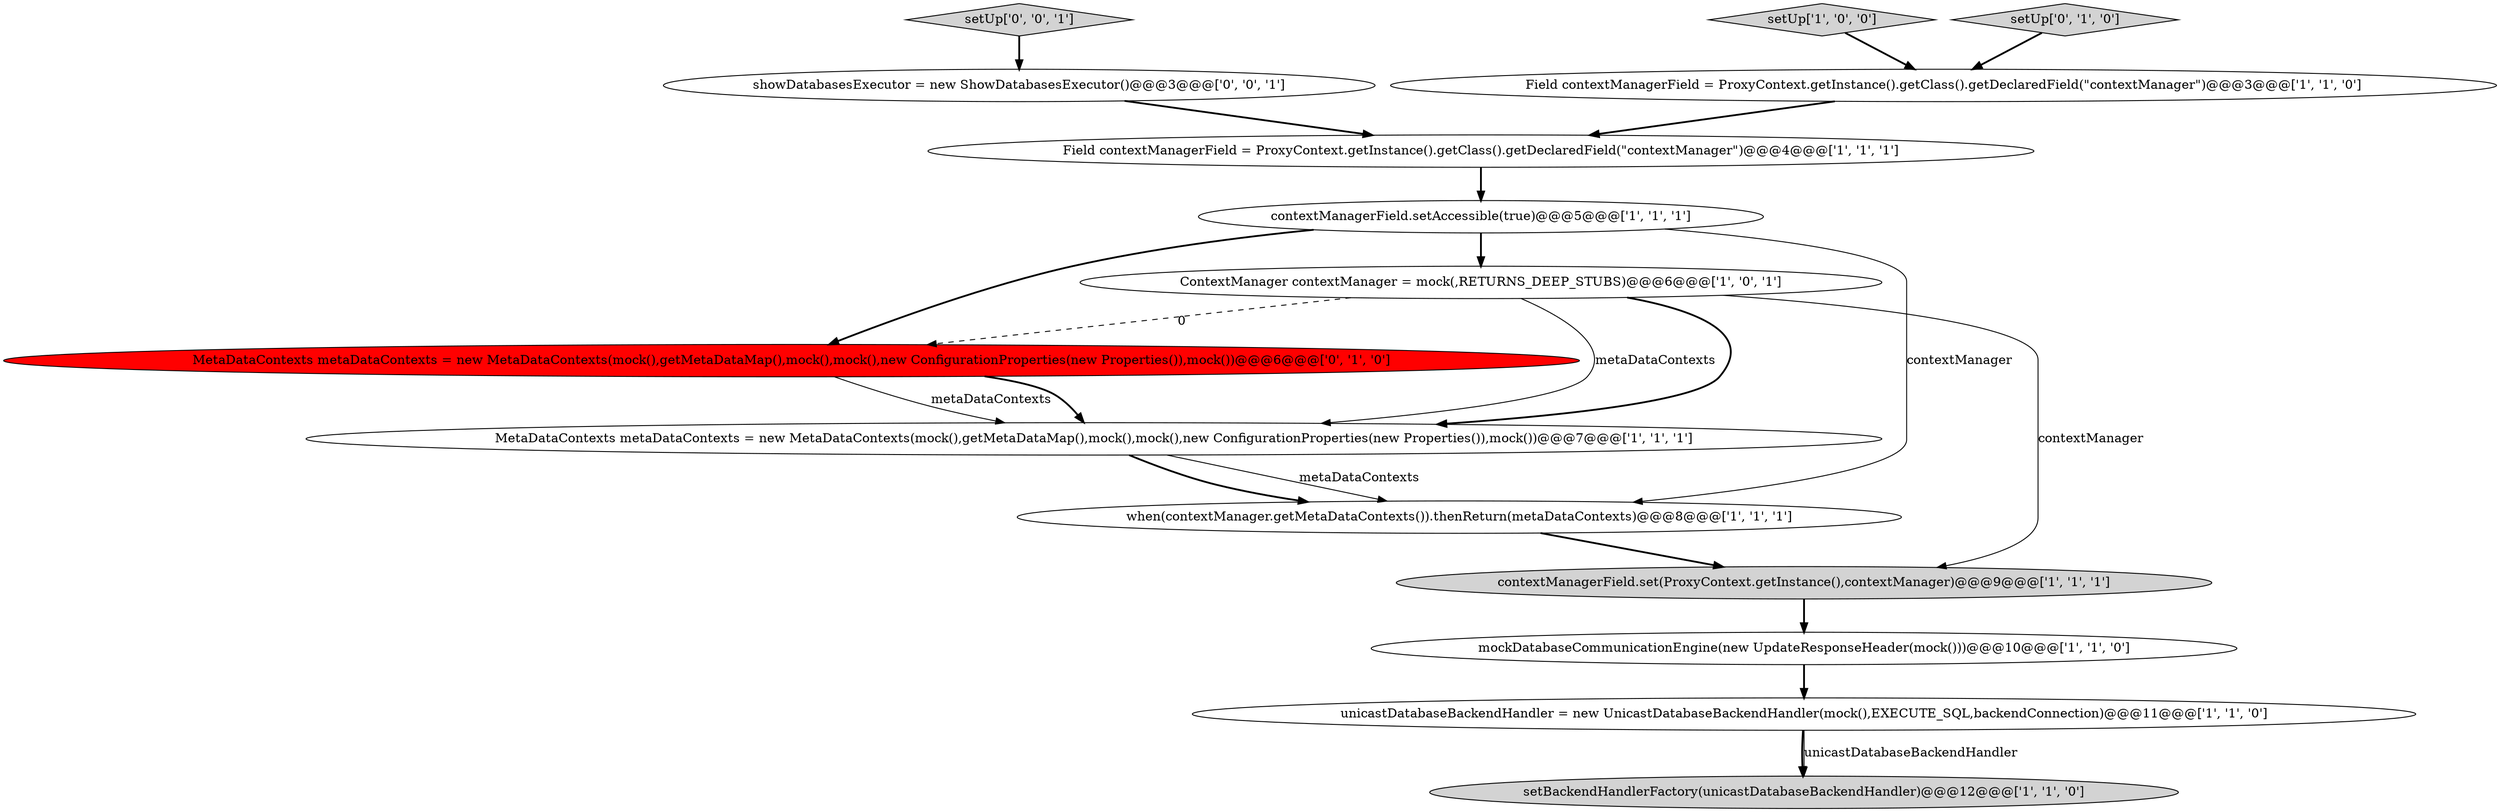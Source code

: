 digraph {
8 [style = filled, label = "setUp['1', '0', '0']", fillcolor = lightgray, shape = diamond image = "AAA0AAABBB1BBB"];
13 [style = filled, label = "showDatabasesExecutor = new ShowDatabasesExecutor()@@@3@@@['0', '0', '1']", fillcolor = white, shape = ellipse image = "AAA0AAABBB3BBB"];
0 [style = filled, label = "unicastDatabaseBackendHandler = new UnicastDatabaseBackendHandler(mock(),EXECUTE_SQL,backendConnection)@@@11@@@['1', '1', '0']", fillcolor = white, shape = ellipse image = "AAA0AAABBB1BBB"];
2 [style = filled, label = "mockDatabaseCommunicationEngine(new UpdateResponseHeader(mock()))@@@10@@@['1', '1', '0']", fillcolor = white, shape = ellipse image = "AAA0AAABBB1BBB"];
9 [style = filled, label = "Field contextManagerField = ProxyContext.getInstance().getClass().getDeclaredField(\"contextManager\")@@@3@@@['1', '1', '0']", fillcolor = white, shape = ellipse image = "AAA0AAABBB1BBB"];
11 [style = filled, label = "MetaDataContexts metaDataContexts = new MetaDataContexts(mock(),getMetaDataMap(),mock(),mock(),new ConfigurationProperties(new Properties()),mock())@@@6@@@['0', '1', '0']", fillcolor = red, shape = ellipse image = "AAA1AAABBB2BBB"];
1 [style = filled, label = "when(contextManager.getMetaDataContexts()).thenReturn(metaDataContexts)@@@8@@@['1', '1', '1']", fillcolor = white, shape = ellipse image = "AAA0AAABBB1BBB"];
4 [style = filled, label = "Field contextManagerField = ProxyContext.getInstance().getClass().getDeclaredField(\"contextManager\")@@@4@@@['1', '1', '1']", fillcolor = white, shape = ellipse image = "AAA0AAABBB1BBB"];
3 [style = filled, label = "setBackendHandlerFactory(unicastDatabaseBackendHandler)@@@12@@@['1', '1', '0']", fillcolor = lightgray, shape = ellipse image = "AAA0AAABBB1BBB"];
6 [style = filled, label = "ContextManager contextManager = mock(,RETURNS_DEEP_STUBS)@@@6@@@['1', '0', '1']", fillcolor = white, shape = ellipse image = "AAA0AAABBB1BBB"];
12 [style = filled, label = "setUp['0', '1', '0']", fillcolor = lightgray, shape = diamond image = "AAA0AAABBB2BBB"];
14 [style = filled, label = "setUp['0', '0', '1']", fillcolor = lightgray, shape = diamond image = "AAA0AAABBB3BBB"];
5 [style = filled, label = "MetaDataContexts metaDataContexts = new MetaDataContexts(mock(),getMetaDataMap(),mock(),mock(),new ConfigurationProperties(new Properties()),mock())@@@7@@@['1', '1', '1']", fillcolor = white, shape = ellipse image = "AAA0AAABBB1BBB"];
10 [style = filled, label = "contextManagerField.setAccessible(true)@@@5@@@['1', '1', '1']", fillcolor = white, shape = ellipse image = "AAA0AAABBB1BBB"];
7 [style = filled, label = "contextManagerField.set(ProxyContext.getInstance(),contextManager)@@@9@@@['1', '1', '1']", fillcolor = lightgray, shape = ellipse image = "AAA0AAABBB1BBB"];
0->3 [style = bold, label=""];
4->10 [style = bold, label=""];
9->4 [style = bold, label=""];
6->11 [style = dashed, label="0"];
11->5 [style = solid, label="metaDataContexts"];
12->9 [style = bold, label=""];
1->7 [style = bold, label=""];
10->6 [style = bold, label=""];
6->5 [style = solid, label="metaDataContexts"];
0->3 [style = solid, label="unicastDatabaseBackendHandler"];
5->1 [style = bold, label=""];
6->5 [style = bold, label=""];
11->5 [style = bold, label=""];
2->0 [style = bold, label=""];
10->11 [style = bold, label=""];
7->2 [style = bold, label=""];
8->9 [style = bold, label=""];
6->7 [style = solid, label="contextManager"];
14->13 [style = bold, label=""];
5->1 [style = solid, label="metaDataContexts"];
10->1 [style = solid, label="contextManager"];
13->4 [style = bold, label=""];
}
